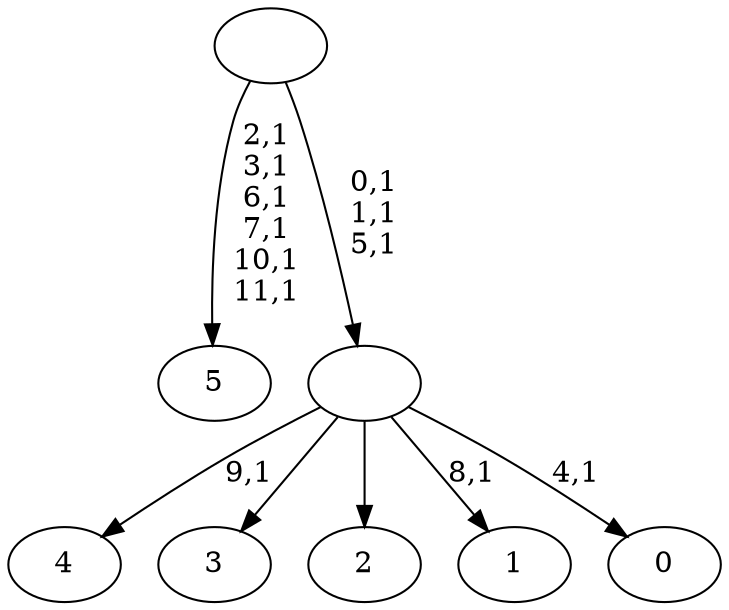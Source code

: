 digraph T {
	18 [label="5"]
	11 [label="4"]
	9 [label="3"]
	8 [label="2"]
	7 [label="1"]
	5 [label="0"]
	3 [label=""]
	0 [label=""]
	3 -> 5 [label="4,1"]
	3 -> 7 [label="8,1"]
	3 -> 11 [label="9,1"]
	3 -> 9 [label=""]
	3 -> 8 [label=""]
	0 -> 3 [label="0,1\n1,1\n5,1"]
	0 -> 18 [label="2,1\n3,1\n6,1\n7,1\n10,1\n11,1"]
}
